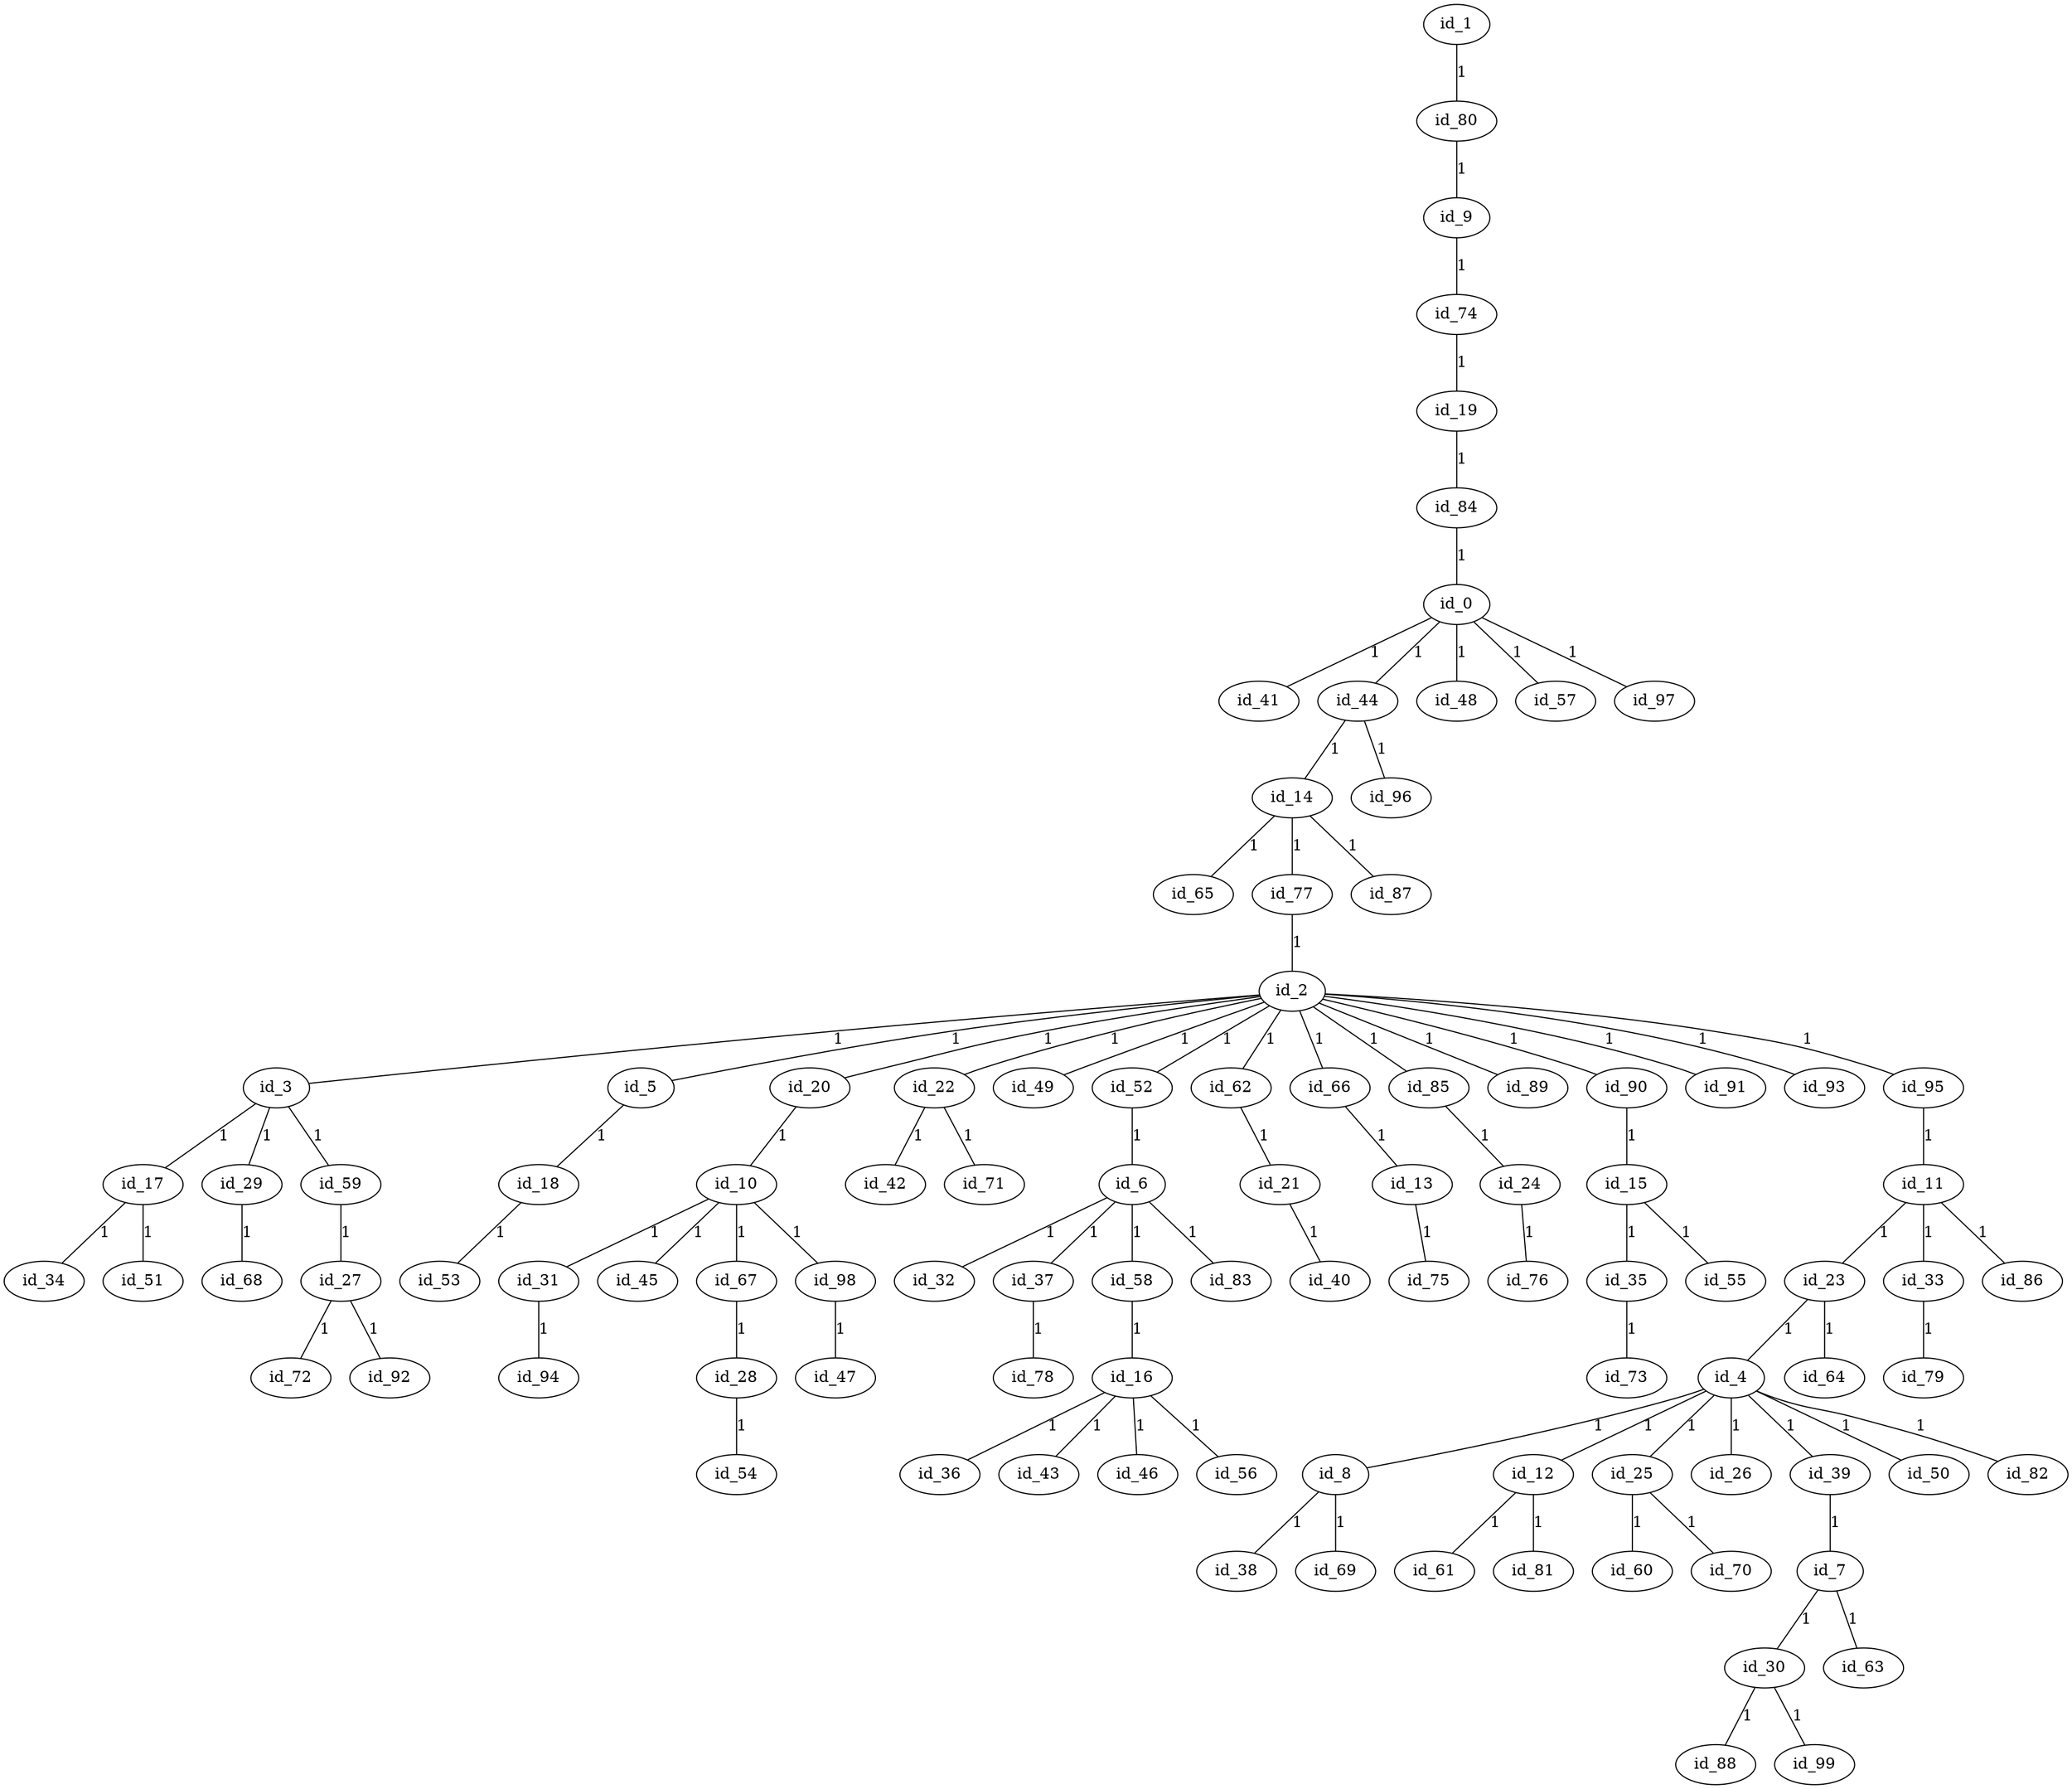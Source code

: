 graph GR{
id_0;
id_1;
id_2;
id_3;
id_4;
id_5;
id_6;
id_7;
id_8;
id_9;
id_10;
id_11;
id_12;
id_13;
id_14;
id_15;
id_16;
id_17;
id_18;
id_19;
id_20;
id_21;
id_22;
id_23;
id_24;
id_25;
id_26;
id_27;
id_28;
id_29;
id_30;
id_31;
id_32;
id_33;
id_34;
id_35;
id_36;
id_37;
id_38;
id_39;
id_40;
id_41;
id_42;
id_43;
id_44;
id_45;
id_46;
id_47;
id_48;
id_49;
id_50;
id_51;
id_52;
id_53;
id_54;
id_55;
id_56;
id_57;
id_58;
id_59;
id_60;
id_61;
id_62;
id_63;
id_64;
id_65;
id_66;
id_67;
id_68;
id_69;
id_70;
id_71;
id_72;
id_73;
id_74;
id_75;
id_76;
id_77;
id_78;
id_79;
id_80;
id_81;
id_82;
id_83;
id_84;
id_85;
id_86;
id_87;
id_88;
id_89;
id_90;
id_91;
id_92;
id_93;
id_94;
id_95;
id_96;
id_97;
id_98;
id_99;
id_1--id_80[label=1];
id_80--id_9[label=1];
id_9--id_74[label=1];
id_74--id_19[label=1];
id_19--id_84[label=1];
id_84--id_0[label=1];
id_0--id_44[label=1];
id_44--id_14[label=1];
id_14--id_77[label=1];
id_77--id_2[label=1];
id_2--id_52[label=1];
id_52--id_6[label=1];
id_6--id_58[label=1];
id_58--id_16[label=1];
id_16--id_46[label=1];
id_16--id_36[label=1];
id_16--id_56[label=1];
id_16--id_43[label=1];
id_6--id_32[label=1];
id_6--id_83[label=1];
id_6--id_37[label=1];
id_37--id_78[label=1];
id_2--id_95[label=1];
id_95--id_11[label=1];
id_11--id_86[label=1];
id_11--id_23[label=1];
id_23--id_4[label=1];
id_4--id_12[label=1];
id_12--id_81[label=1];
id_12--id_61[label=1];
id_4--id_50[label=1];
id_4--id_8[label=1];
id_8--id_69[label=1];
id_8--id_38[label=1];
id_4--id_25[label=1];
id_25--id_70[label=1];
id_25--id_60[label=1];
id_4--id_26[label=1];
id_4--id_39[label=1];
id_39--id_7[label=1];
id_7--id_30[label=1];
id_30--id_99[label=1];
id_30--id_88[label=1];
id_7--id_63[label=1];
id_4--id_82[label=1];
id_23--id_64[label=1];
id_11--id_33[label=1];
id_33--id_79[label=1];
id_2--id_90[label=1];
id_90--id_15[label=1];
id_15--id_35[label=1];
id_35--id_73[label=1];
id_15--id_55[label=1];
id_2--id_22[label=1];
id_22--id_42[label=1];
id_22--id_71[label=1];
id_2--id_62[label=1];
id_62--id_21[label=1];
id_21--id_40[label=1];
id_2--id_66[label=1];
id_66--id_13[label=1];
id_13--id_75[label=1];
id_2--id_20[label=1];
id_20--id_10[label=1];
id_10--id_67[label=1];
id_67--id_28[label=1];
id_28--id_54[label=1];
id_10--id_45[label=1];
id_10--id_31[label=1];
id_31--id_94[label=1];
id_10--id_98[label=1];
id_98--id_47[label=1];
id_2--id_91[label=1];
id_2--id_85[label=1];
id_85--id_24[label=1];
id_24--id_76[label=1];
id_2--id_3[label=1];
id_3--id_17[label=1];
id_17--id_51[label=1];
id_17--id_34[label=1];
id_3--id_59[label=1];
id_59--id_27[label=1];
id_27--id_92[label=1];
id_27--id_72[label=1];
id_3--id_29[label=1];
id_29--id_68[label=1];
id_2--id_89[label=1];
id_2--id_93[label=1];
id_2--id_5[label=1];
id_5--id_18[label=1];
id_18--id_53[label=1];
id_2--id_49[label=1];
id_14--id_65[label=1];
id_14--id_87[label=1];
id_44--id_96[label=1];
id_0--id_41[label=1];
id_0--id_48[label=1];
id_0--id_97[label=1];
id_0--id_57[label=1];
}